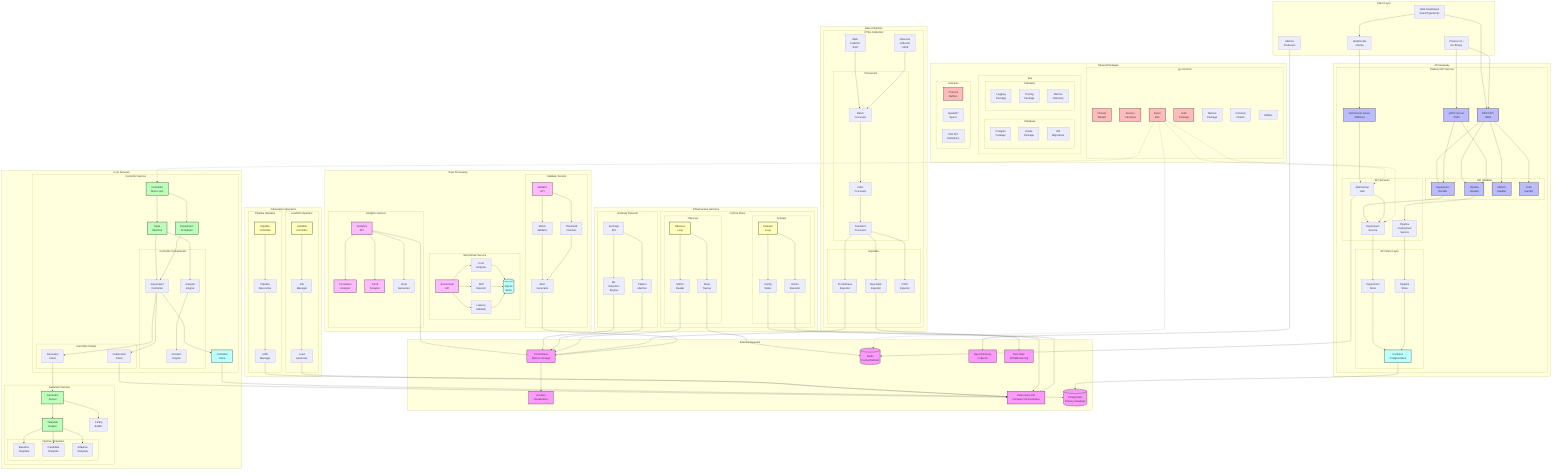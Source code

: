 graph TB
    %% External Systems
    subgraph "External Systems"
        PROM[Prometheus<br/>Metrics Storage]
        GRAF[Grafana<br/>Visualization]
        K8S[Kubernetes API<br/>Container Orchestration]
        PSQL[(PostgreSQL<br/>Primary Database)]
        REDIS[(Redis<br/>Cache/PubSub)]
        OTEL[OpenTelemetry<br/>Collector]
        NR[New Relic<br/>APM/Monitoring]
    end

    %% Client Layer
    subgraph "Client Layer"
        WEB[Web Dashboard<br/>React/TypeScript]
        CLI[Phoenix CLI<br/>Go Binary]
        WSOCKET[WebSocket<br/>Clients]
        METRICS[Metrics<br/>Producers]
    end

    %% API Gateway Layer
    subgraph "API Gateway"
        subgraph "Platform API Service"
            REST[REST API<br/>:8080]
            GRPC[gRPC Server<br/>:5050]
            WS[WebSocket Server<br/>:8080/ws]
            
            subgraph "API Handlers"
                EXP_HANDLER[Experiment<br/>Handler]
                PIPE_HANDLER[Pipeline<br/>Handler]
                METRIC_HANDLER[Metrics<br/>Handler]
                AUTH_HANDLER[Auth<br/>Handler]
            end
            
            subgraph "API Services"
                EXP_SVC[Experiment<br/>Service]
                PIPE_SVC[Pipeline<br/>Deployment<br/>Service]
                WS_HUB[WebSocket<br/>Hub]
            end
            
            subgraph "API Store Layer"
                EXP_STORE[Experiment<br/>Store]
                PIPE_STORE[Pipeline<br/>Store]
                COMMON_STORE[Common<br/>PostgresStore]
            end
        end
    end

    %% Core Services Layer
    subgraph "Core Services"
        subgraph "Controller Service"
            CTRL_MAIN[Controller<br/>Main Loop]
            STATE_MACHINE[State<br/>Machine]
            SCHEDULER[Experiment<br/>Scheduler]
            
            subgraph "Controller Components"
                EXP_CTRL[Experiment<br/>Controller]
                ANALYSIS_ENGINE[Analysis<br/>Engine]
                DECISION_ENGINE[Decision<br/>Engine]
            end
            
            subgraph "Controller Clients"
                K8S_CLIENT[Kubernetes<br/>Client]
                GEN_CLIENT[Generator<br/>Client]
            end
            
            CTRL_STORE[Controller<br/>Store]
        end
        
        subgraph "Generator Service"
            GEN_MAIN[Generator<br/>Server]
            TEMPLATE_ENGINE[Template<br/>Engine]
            CONFIG_BUILDER[Config<br/>Builder]
            
            subgraph "Pipeline Templates"
                BASELINE_TPL[Baseline<br/>Template]
                CANDIDATE_TPL[Candidate<br/>Template]
                ADAPTIVE_TPL[Adaptive<br/>Template]
            end
        end
    end

    %% Data Processing Layer
    subgraph "Data Processing"
        subgraph "Analytics Service"
            ANALYTICS_API[Analytics<br/>API]
            CORRELATION[Correlation<br/>Analyzer]
            TREND[Trend<br/>Analyzer]
            VISUALIZER[Chart<br/>Generator]
        end
        
        subgraph "Benchmark Service"
            BENCH_API[Benchmark<br/>API]
            COST_ANALYZER[Cost<br/>Analyzer]
            DRIFT_DETECTOR[Drift<br/>Detector]
            LATENCY_VAL[Latency<br/>Validator]
            SQLITE_STORE[(SQLite<br/>Store)]
        end
        
        subgraph "Validator Service"
            VAL_API[Validator<br/>API]
            METRIC_VAL[Metric<br/>Validator]
            THRESHOLD_CHECK[Threshold<br/>Checker]
            ALERT_GEN[Alert<br/>Generator]
        end
    end

    %% Operators Layer
    subgraph "Kubernetes Operators"
        subgraph "Pipeline Operator"
            PIPE_CTRL[Pipeline<br/>Controller]
            PIPE_RECONCILER[Pipeline<br/>Reconciler]
            CRD_MANAGER[CRD<br/>Manager]
        end
        
        subgraph "LoadSim Operator"
            LOAD_CTRL[LoadSim<br/>Controller]
            JOB_MANAGER[Job<br/>Manager]
            LOAD_GEN[Load<br/>Generator]
        end
    end

    %% Infrastructure Layer
    subgraph "Infrastructure Services"
        subgraph "Anomaly Detector"
            ANOMALY_API[Anomaly<br/>API]
            ML_ENGINE[ML<br/>Detection<br/>Engine]
            PATTERN_MATCH[Pattern<br/>Matcher]
        end
        
        subgraph "Control Plane"
            subgraph "Observer"
                OBS_LOOP[Observer<br/>Loop]
                METRIC_READER[Metric<br/>Reader]
                STATE_TRACKER[State<br/>Tracker]
            end
            
            subgraph "Actuator"
                ACT_LOOP[Actuator<br/>Loop]
                CONFIG_WRITER[Config<br/>Writer]
                ACTION_EXECUTOR[Action<br/>Executor]
            end
        end
    end

    %% Shared Packages
    subgraph "Shared Packages"
        subgraph "go-common"
            MODELS[Domain<br/>Models]
            INTERFACES[Service<br/>Interfaces]
            EVENTBUS[Event<br/>Bus]
            AUTH_PKG[Auth<br/>Package]
            METRICS_PKG[Metrics<br/>Package]
            CLIENTS_PKG[Common<br/>Clients]
            UTILS[Utilities]
        end
        
        subgraph "pkg"
            subgraph "Database"
                PG_PKG[Postgres<br/>Package]
                REDIS_PKG[Redis<br/>Package]
                MIGRATIONS[DB<br/>Migrations]
            end
            
            subgraph "Telemetry"
                LOGGING[Logging<br/>Package]
                TRACING[Tracing<br/>Package]
                METRICS_TEL[Metrics<br/>Telemetry]
            end
        end
        
        subgraph "contracts"
            PROTO[Protocol<br/>Buffers]
            OPENAPI[OpenAPI<br/>Specs]
            K8S_APIS[K8s API<br/>Definitions]
        end
    end

    %% Data Collection Pipeline
    subgraph "Data Collection"
        subgraph "OTEL Collectors"
            MAIN_COLLECTOR[Main<br/>Collector<br/>:4317]
            OBSERVER_COLLECTOR[Observer<br/>Collector<br/>:4318]
            
            subgraph "Processors"
                BATCH_PROC[Batch<br/>Processor]
                FILTER_PROC[Filter<br/>Processor]
                TRANSFORM_PROC[Transform<br/>Processor]
            end
            
            subgraph "Exporters"
                PROM_EXP[Prometheus<br/>Exporter]
                NR_EXP[New Relic<br/>Exporter]
                OTLP_EXP[OTLP<br/>Exporter]
            end
        end
    end

    %% Connections - Client to API
    WEB --> REST
    WEB --> WSOCKET
    CLI --> GRPC
    CLI --> REST
    WSOCKET --> WS
    METRICS --> OTEL

    %% API Internal Connections
    REST --> EXP_HANDLER
    REST --> PIPE_HANDLER
    REST --> METRIC_HANDLER
    REST --> AUTH_HANDLER
    GRPC --> EXP_HANDLER
    GRPC --> PIPE_HANDLER
    WS --> WS_HUB
    
    EXP_HANDLER --> EXP_SVC
    PIPE_HANDLER --> PIPE_SVC
    EXP_SVC --> EXP_STORE
    PIPE_SVC --> PIPE_STORE
    EXP_STORE --> COMMON_STORE
    PIPE_STORE --> COMMON_STORE
    COMMON_STORE --> PSQL
    
    WS_HUB --> EXP_SVC
    WS_HUB --> REDIS

    %% Controller Connections
    CTRL_MAIN --> STATE_MACHINE
    CTRL_MAIN --> SCHEDULER
    STATE_MACHINE --> EXP_CTRL
    STATE_MACHINE --> ANALYSIS_ENGINE
    SCHEDULER --> EXP_CTRL
    EXP_CTRL --> CTRL_STORE
    CTRL_STORE --> PSQL
    
    EXP_CTRL --> K8S_CLIENT
    EXP_CTRL --> GEN_CLIENT
    K8S_CLIENT --> K8S
    GEN_CLIENT --> GEN_MAIN
    
    ANALYSIS_ENGINE --> DECISION_ENGINE

    %% Generator Connections
    GEN_MAIN --> TEMPLATE_ENGINE
    GEN_MAIN --> CONFIG_BUILDER
    TEMPLATE_ENGINE --> BASELINE_TPL
    TEMPLATE_ENGINE --> CANDIDATE_TPL
    TEMPLATE_ENGINE --> ADAPTIVE_TPL

    %% Analytics Connections
    ANALYTICS_API --> CORRELATION
    ANALYTICS_API --> TREND
    ANALYTICS_API --> VISUALIZER
    ANALYTICS_API --> PROM

    %% Benchmark Connections
    BENCH_API --> COST_ANALYZER
    BENCH_API --> DRIFT_DETECTOR
    BENCH_API --> LATENCY_VAL
    COST_ANALYZER --> SQLITE_STORE
    DRIFT_DETECTOR --> SQLITE_STORE
    LATENCY_VAL --> SQLITE_STORE

    %% Validator Connections
    VAL_API --> METRIC_VAL
    VAL_API --> THRESHOLD_CHECK
    METRIC_VAL --> ALERT_GEN
    THRESHOLD_CHECK --> ALERT_GEN

    %% Operator Connections
    PIPE_CTRL --> PIPE_RECONCILER
    PIPE_RECONCILER --> CRD_MANAGER
    CRD_MANAGER --> K8S
    
    LOAD_CTRL --> JOB_MANAGER
    JOB_MANAGER --> LOAD_GEN
    LOAD_GEN --> K8S

    %% Anomaly Detector Connections
    ANOMALY_API --> ML_ENGINE
    ANOMALY_API --> PATTERN_MATCH
    ML_ENGINE --> PROM
    PATTERN_MATCH --> PROM

    %% Control Plane Connections
    OBS_LOOP --> METRIC_READER
    METRIC_READER --> PROM
    OBS_LOOP --> STATE_TRACKER
    STATE_TRACKER --> REDIS
    
    ACT_LOOP --> CONFIG_WRITER
    ACT_LOOP --> ACTION_EXECUTOR
    CONFIG_WRITER --> K8S
    ACTION_EXECUTOR --> K8S

    %% OTEL Collector Connections
    MAIN_COLLECTOR --> BATCH_PROC
    OBSERVER_COLLECTOR --> BATCH_PROC
    BATCH_PROC --> FILTER_PROC
    FILTER_PROC --> TRANSFORM_PROC
    TRANSFORM_PROC --> PROM_EXP
    TRANSFORM_PROC --> NR_EXP
    TRANSFORM_PROC --> OTLP_EXP
    PROM_EXP --> PROM
    NR_EXP --> NR
    
    %% Monitoring Connections
    PROM --> GRAF
    ALERT_GEN --> PROM

    %% Event Bus Connections
    EVENTBUS -.-> EXP_SVC
    EVENTBUS -.-> CTRL_MAIN
    EVENTBUS -.-> WS_HUB
    EVENTBUS -.-> REDIS

    %% Styling
    classDef external fill:#f9f,stroke:#333,stroke-width:2px
    classDef api fill:#bbf,stroke:#333,stroke-width:2px
    classDef core fill:#bfb,stroke:#333,stroke-width:2px
    classDef data fill:#fbf,stroke:#333,stroke-width:2px
    classDef infra fill:#ffb,stroke:#333,stroke-width:2px
    classDef shared fill:#fbb,stroke:#333,stroke-width:2px
    classDef storage fill:#bff,stroke:#333,stroke-width:2px
    
    class PROM,GRAF,K8S,PSQL,REDIS,OTEL,NR external
    class REST,GRPC,WS,EXP_HANDLER,PIPE_HANDLER,METRIC_HANDLER,AUTH_HANDLER api
    class CTRL_MAIN,STATE_MACHINE,SCHEDULER,GEN_MAIN,TEMPLATE_ENGINE core
    class ANALYTICS_API,BENCH_API,VAL_API,CORRELATION,TREND data
    class PIPE_CTRL,LOAD_CTRL,OBS_LOOP,ACT_LOOP infra
    class MODELS,INTERFACES,EVENTBUS,AUTH_PKG,PROTO shared
    class SQLITE_STORE,COMMON_STORE,CTRL_STORE storage